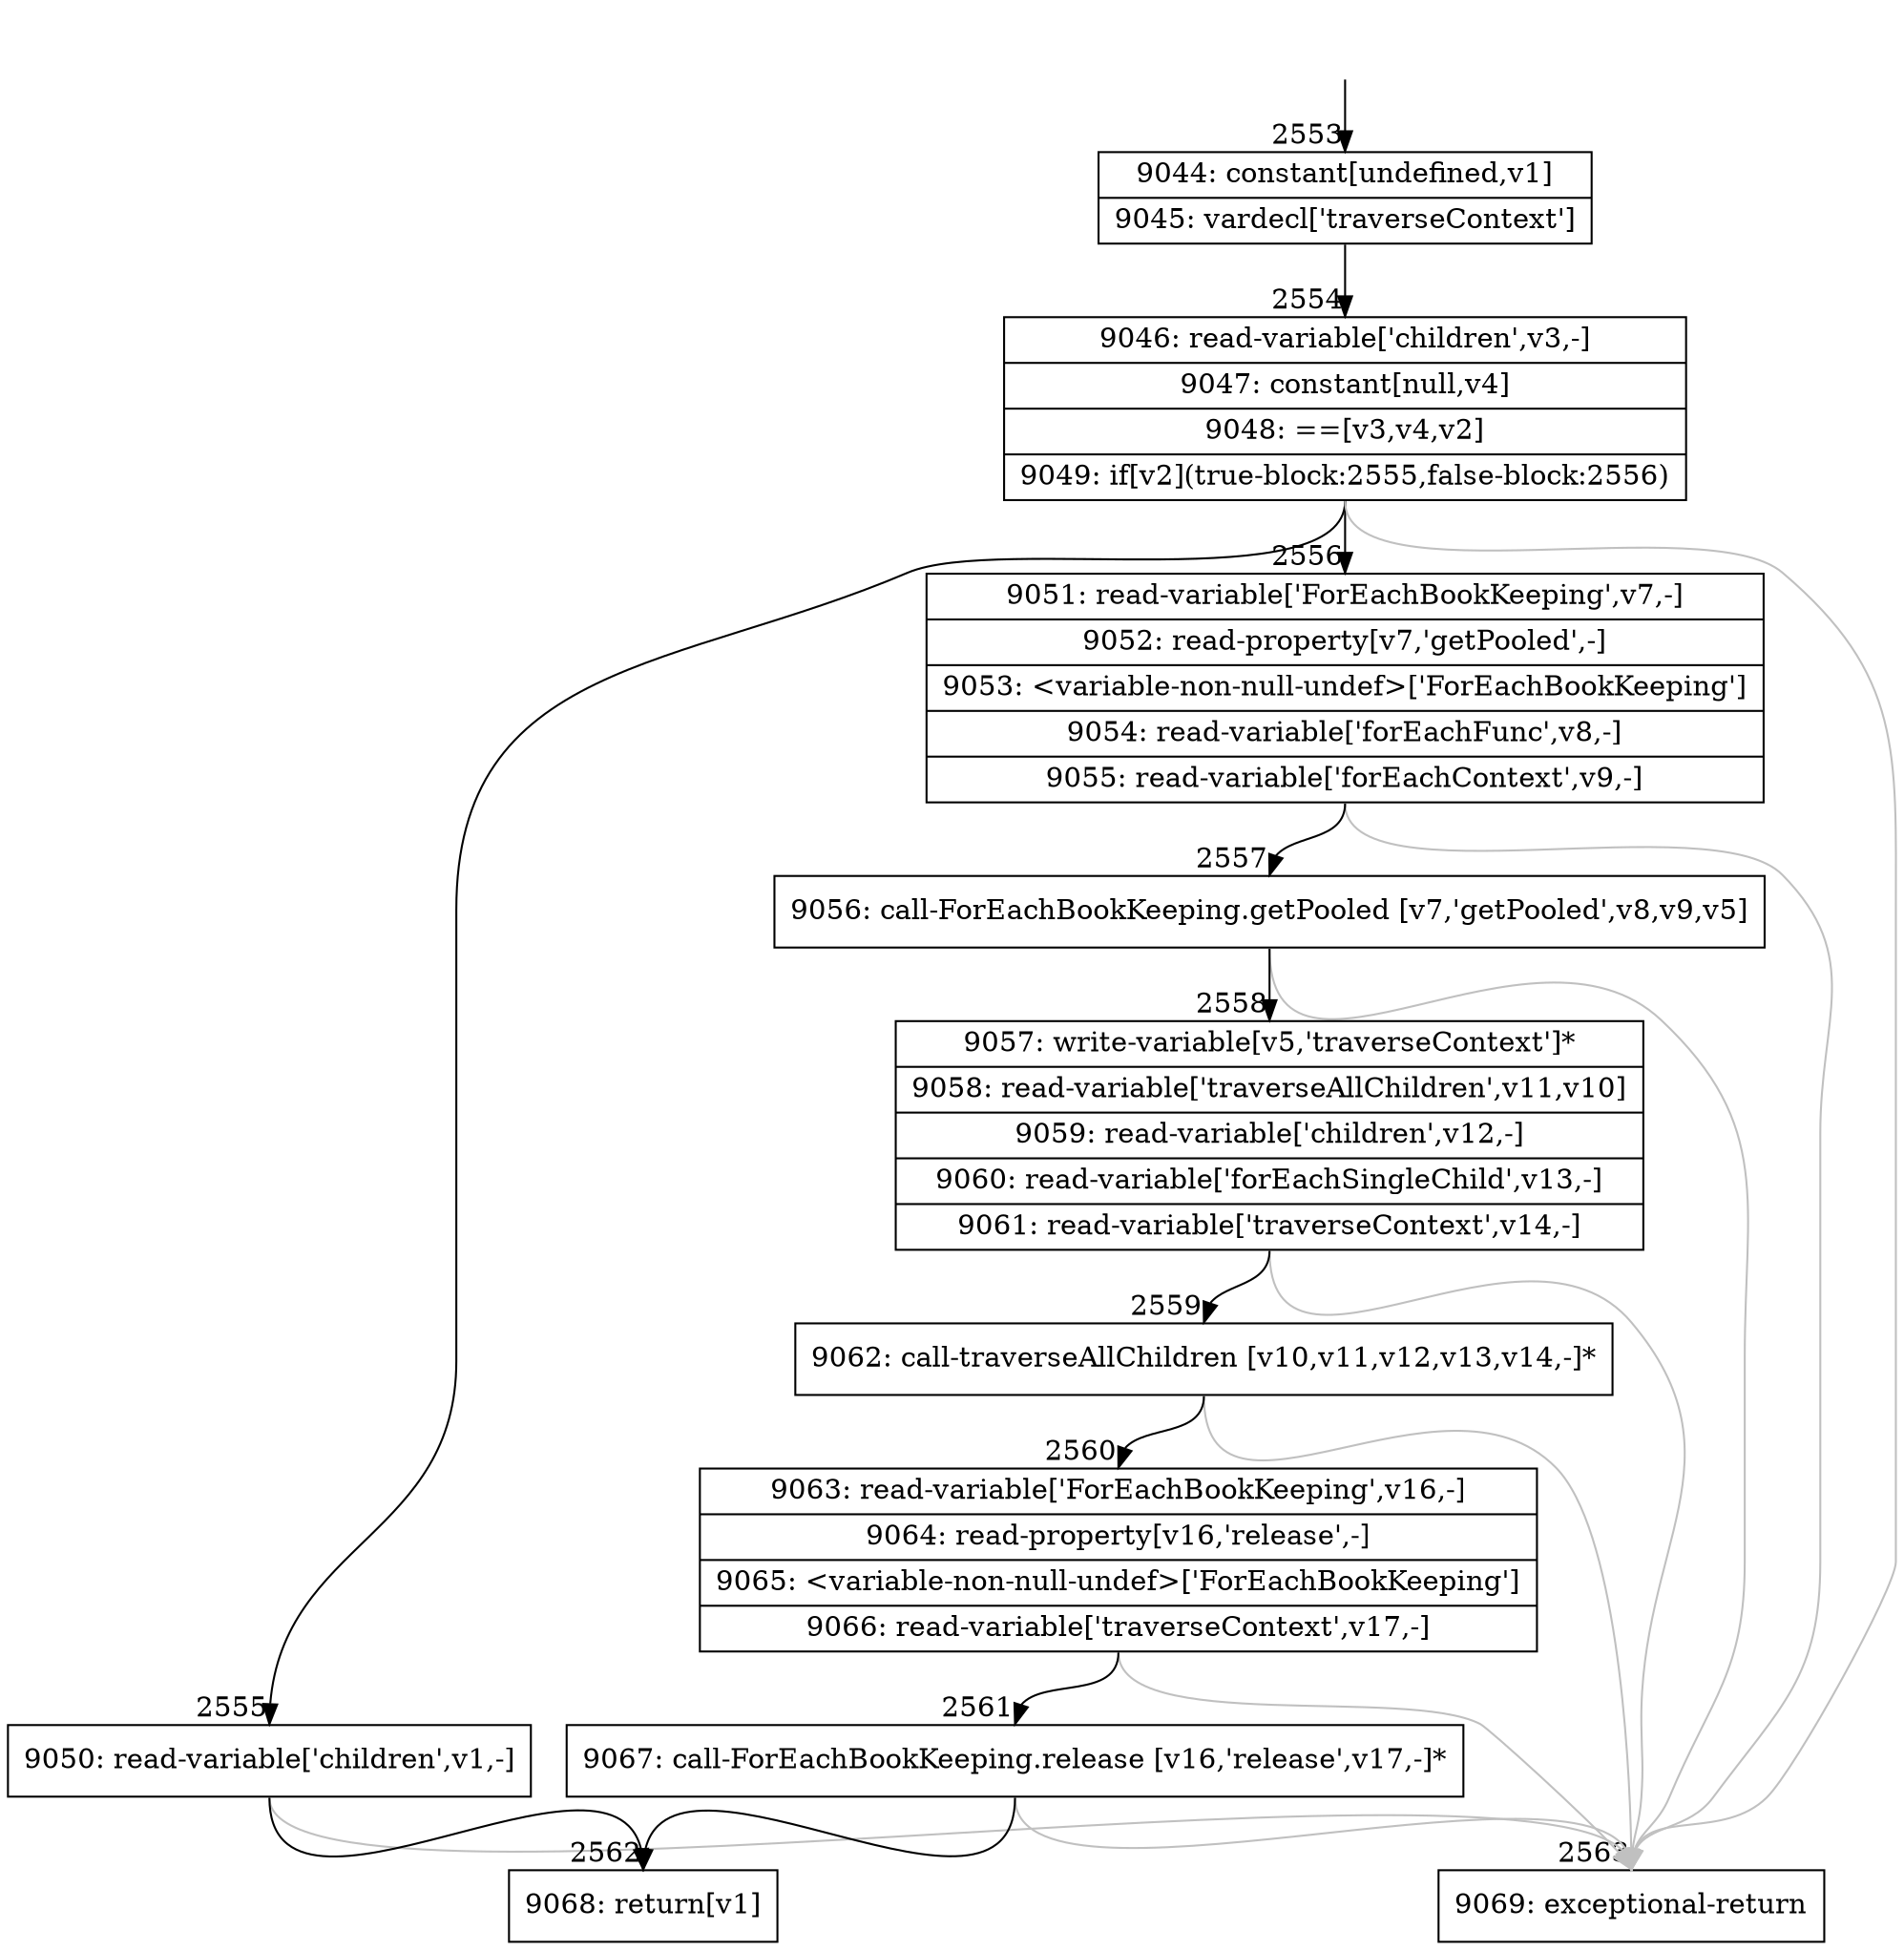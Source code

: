 digraph {
rankdir="TD"
BB_entry186[shape=none,label=""];
BB_entry186 -> BB2553 [tailport=s, headport=n, headlabel="    2553"]
BB2553 [shape=record label="{9044: constant[undefined,v1]|9045: vardecl['traverseContext']}" ] 
BB2553 -> BB2554 [tailport=s, headport=n, headlabel="      2554"]
BB2554 [shape=record label="{9046: read-variable['children',v3,-]|9047: constant[null,v4]|9048: ==[v3,v4,v2]|9049: if[v2](true-block:2555,false-block:2556)}" ] 
BB2554 -> BB2555 [tailport=s, headport=n, headlabel="      2555"]
BB2554 -> BB2556 [tailport=s, headport=n, headlabel="      2556"]
BB2554 -> BB2563 [tailport=s, headport=n, color=gray, headlabel="      2563"]
BB2555 [shape=record label="{9050: read-variable['children',v1,-]}" ] 
BB2555 -> BB2562 [tailport=s, headport=n, headlabel="      2562"]
BB2555 -> BB2563 [tailport=s, headport=n, color=gray]
BB2556 [shape=record label="{9051: read-variable['ForEachBookKeeping',v7,-]|9052: read-property[v7,'getPooled',-]|9053: \<variable-non-null-undef\>['ForEachBookKeeping']|9054: read-variable['forEachFunc',v8,-]|9055: read-variable['forEachContext',v9,-]}" ] 
BB2556 -> BB2557 [tailport=s, headport=n, headlabel="      2557"]
BB2556 -> BB2563 [tailport=s, headport=n, color=gray]
BB2557 [shape=record label="{9056: call-ForEachBookKeeping.getPooled [v7,'getPooled',v8,v9,v5]}" ] 
BB2557 -> BB2558 [tailport=s, headport=n, headlabel="      2558"]
BB2557 -> BB2563 [tailport=s, headport=n, color=gray]
BB2558 [shape=record label="{9057: write-variable[v5,'traverseContext']*|9058: read-variable['traverseAllChildren',v11,v10]|9059: read-variable['children',v12,-]|9060: read-variable['forEachSingleChild',v13,-]|9061: read-variable['traverseContext',v14,-]}" ] 
BB2558 -> BB2559 [tailport=s, headport=n, headlabel="      2559"]
BB2558 -> BB2563 [tailport=s, headport=n, color=gray]
BB2559 [shape=record label="{9062: call-traverseAllChildren [v10,v11,v12,v13,v14,-]*}" ] 
BB2559 -> BB2560 [tailport=s, headport=n, headlabel="      2560"]
BB2559 -> BB2563 [tailport=s, headport=n, color=gray]
BB2560 [shape=record label="{9063: read-variable['ForEachBookKeeping',v16,-]|9064: read-property[v16,'release',-]|9065: \<variable-non-null-undef\>['ForEachBookKeeping']|9066: read-variable['traverseContext',v17,-]}" ] 
BB2560 -> BB2561 [tailport=s, headport=n, headlabel="      2561"]
BB2560 -> BB2563 [tailport=s, headport=n, color=gray]
BB2561 [shape=record label="{9067: call-ForEachBookKeeping.release [v16,'release',v17,-]*}" ] 
BB2561 -> BB2562 [tailport=s, headport=n]
BB2561 -> BB2563 [tailport=s, headport=n, color=gray]
BB2562 [shape=record label="{9068: return[v1]}" ] 
BB2563 [shape=record label="{9069: exceptional-return}" ] 
//#$~ 4894
}
